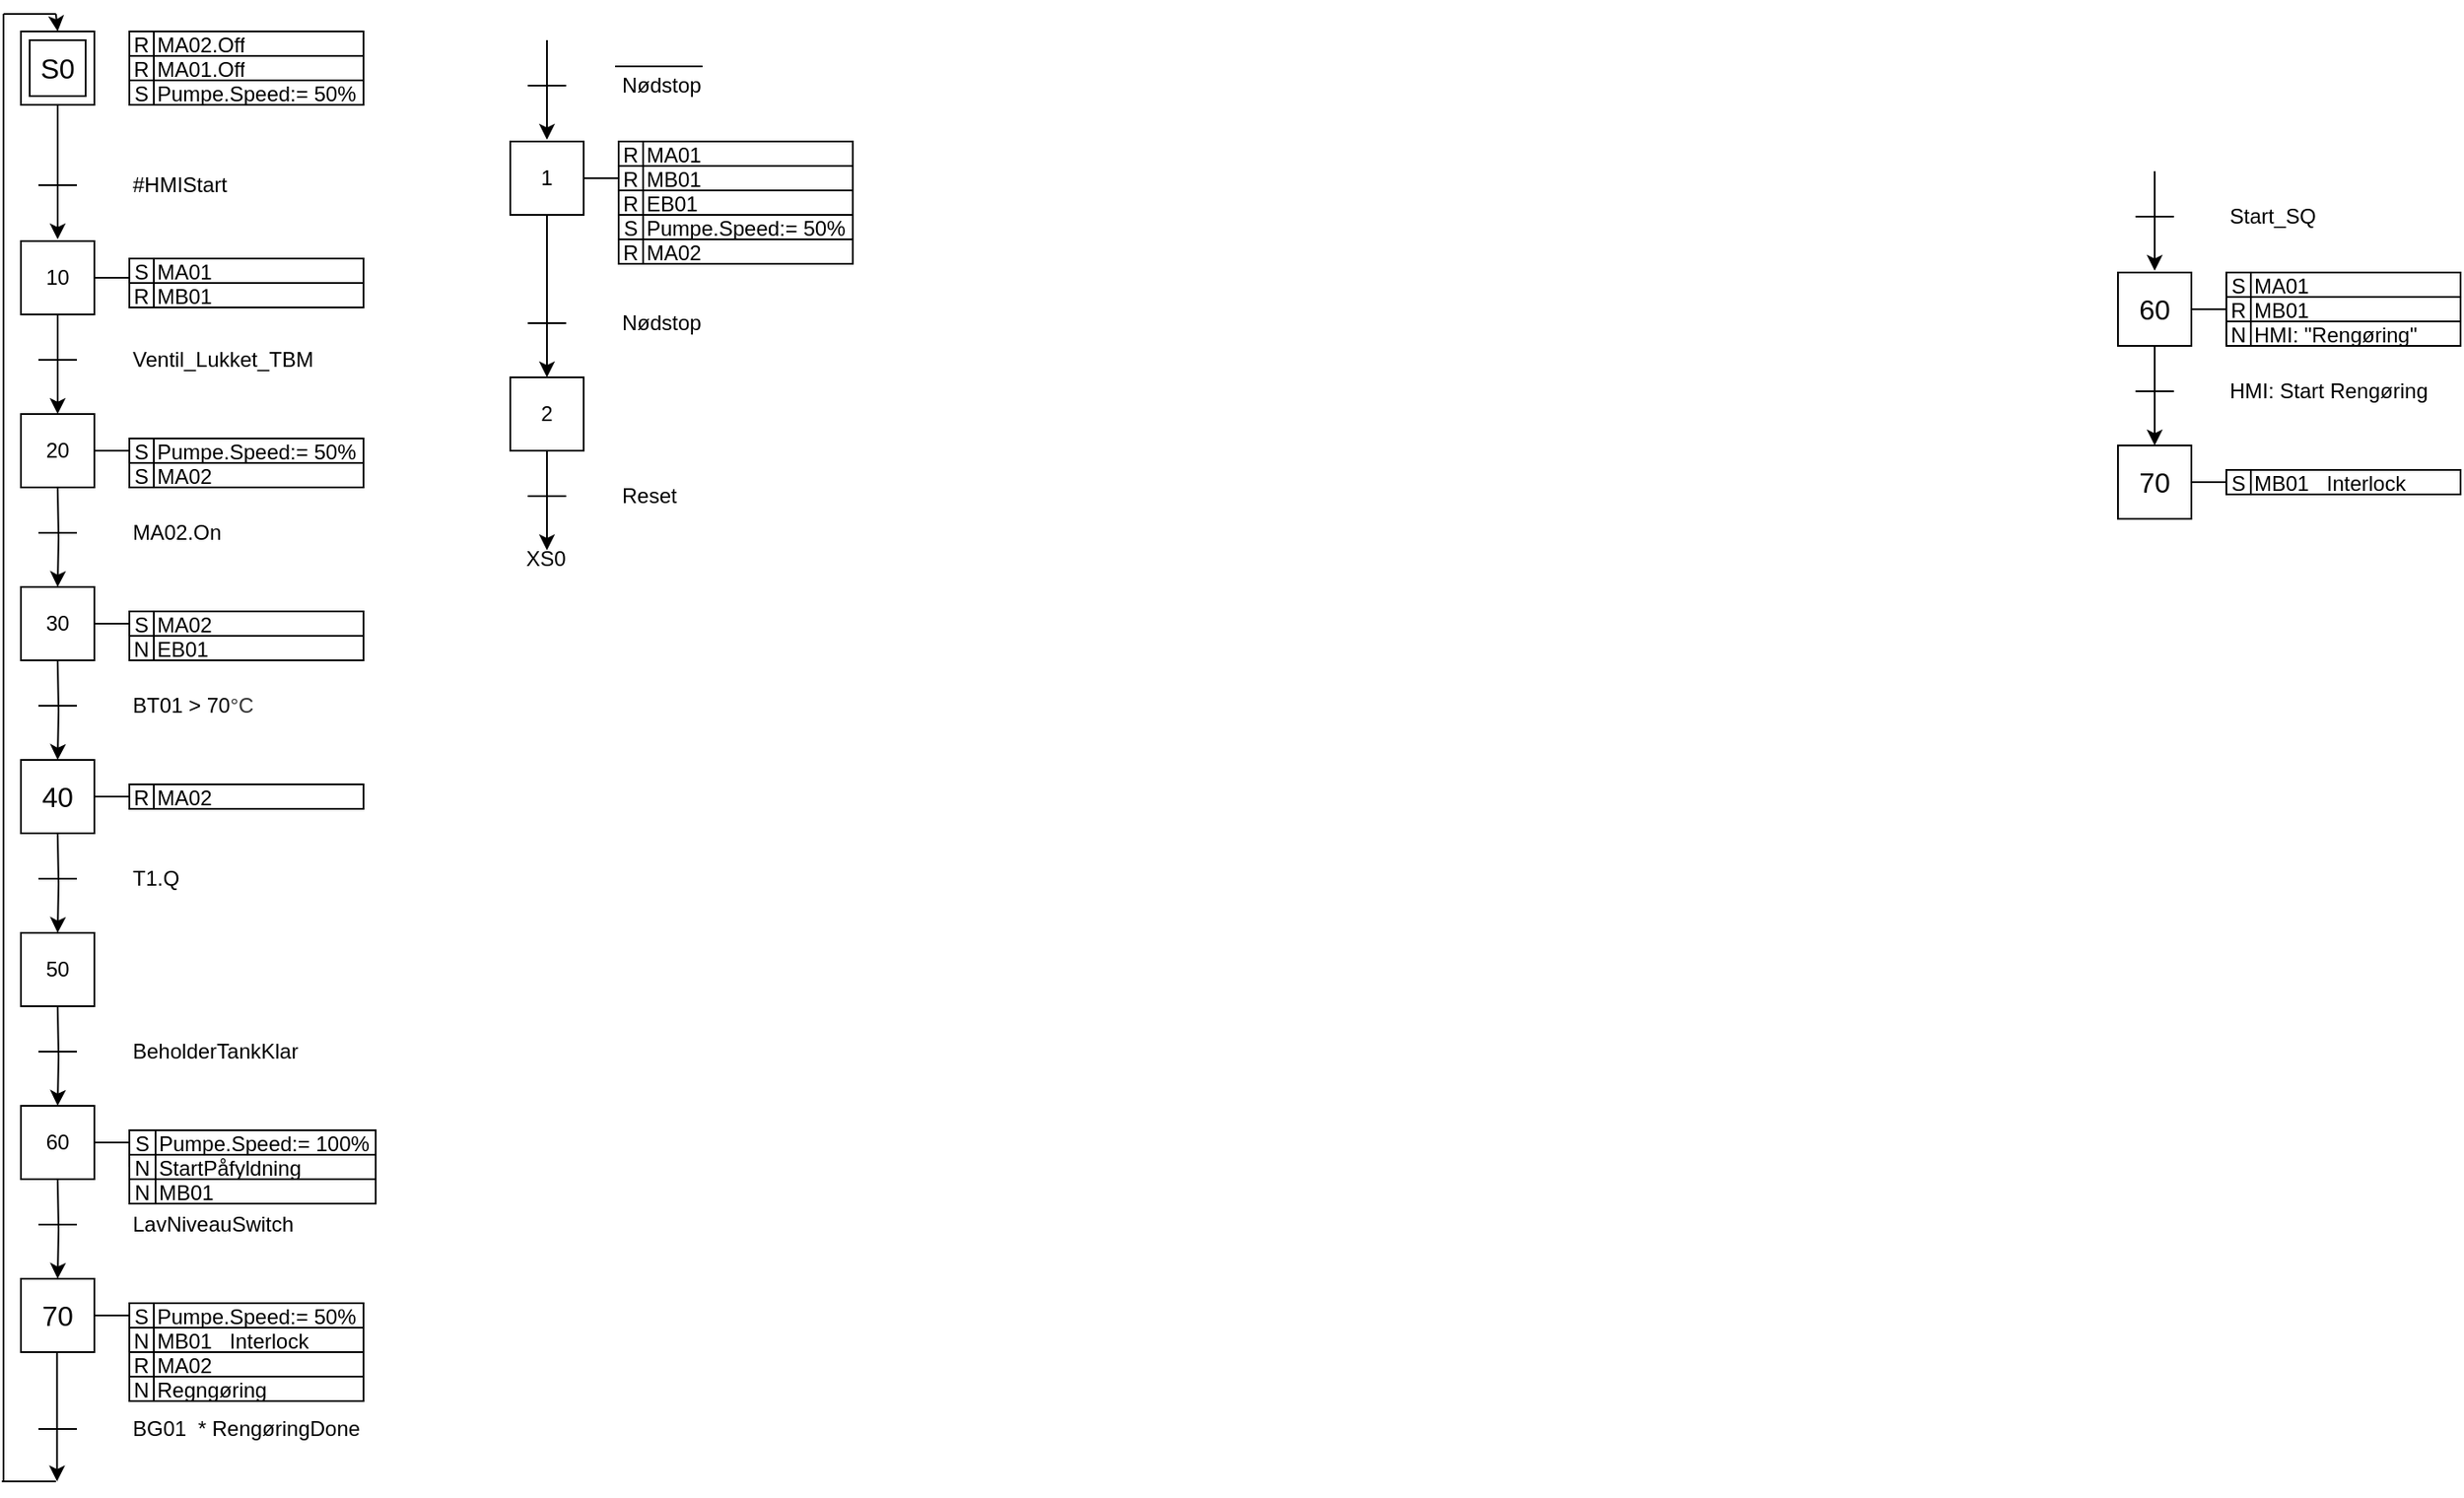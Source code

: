 <mxfile version="24.3.1" type="github">
  <diagram name="Page-1" id="NbfsIK5s4W6ppTxl1Prs">
    <mxGraphModel dx="1818" dy="1620" grid="1" gridSize="10" guides="1" tooltips="1" connect="1" arrows="1" fold="1" page="1" pageScale="1" pageWidth="827" pageHeight="1169" math="0" shadow="0">
      <root>
        <mxCell id="0" />
        <mxCell id="1" parent="0" />
        <mxCell id="Tps_7IvrE-eYc0x_Tanh-2" value="0" style="whiteSpace=wrap;html=1;aspect=fixed;" vertex="1" parent="1">
          <mxGeometry x="-800" y="-1150" width="42" height="42" as="geometry" />
        </mxCell>
        <mxCell id="Tps_7IvrE-eYc0x_Tanh-3" value="&lt;font style=&quot;font-size: 16px;&quot;&gt;S0&lt;/font&gt;" style="whiteSpace=wrap;html=1;aspect=fixed;" vertex="1" parent="1">
          <mxGeometry x="-795" y="-1145" width="32" height="32" as="geometry" />
        </mxCell>
        <mxCell id="Tps_7IvrE-eYc0x_Tanh-4" style="edgeStyle=orthogonalEdgeStyle;rounded=0;orthogonalLoop=1;jettySize=auto;html=1;entryX=0.5;entryY=0;entryDx=0;entryDy=0;exitX=0.5;exitY=1;exitDx=0;exitDy=0;" edge="1" parent="1" source="Tps_7IvrE-eYc0x_Tanh-2">
          <mxGeometry relative="1" as="geometry">
            <mxPoint x="-778" y="-1090" as="sourcePoint" />
            <mxPoint x="-779" y="-1031" as="targetPoint" />
          </mxGeometry>
        </mxCell>
        <mxCell id="Tps_7IvrE-eYc0x_Tanh-5" value="" style="endArrow=none;html=1;" edge="1" parent="1">
          <mxGeometry width="50" height="50" relative="1" as="geometry">
            <mxPoint x="-790" y="-1062" as="sourcePoint" />
            <mxPoint x="-768" y="-1062" as="targetPoint" />
          </mxGeometry>
        </mxCell>
        <mxCell id="Tps_7IvrE-eYc0x_Tanh-6" value="#HMIStart" style="edgeLabel;html=1;align=left;verticalAlign=middle;resizable=0;points=[];labelBackgroundColor=none;fontSize=12;" connectable="0" vertex="1" parent="Tps_7IvrE-eYc0x_Tanh-5">
          <mxGeometry x="-0.871" y="-1" relative="1" as="geometry">
            <mxPoint x="50" y="-1" as="offset" />
          </mxGeometry>
        </mxCell>
        <mxCell id="Tps_7IvrE-eYc0x_Tanh-46" style="edgeStyle=orthogonalEdgeStyle;rounded=0;orthogonalLoop=1;jettySize=auto;html=1;entryX=0;entryY=0.5;entryDx=0;entryDy=0;endArrow=none;endFill=0;exitX=1;exitY=0.5;exitDx=0;exitDy=0;" edge="1" parent="1" source="Tps_7IvrE-eYc0x_Tanh-47" target="Tps_7IvrE-eYc0x_Tanh-48">
          <mxGeometry relative="1" as="geometry">
            <mxPoint x="-748.97" y="-989" as="sourcePoint" />
            <mxPoint x="-738" y="-1009" as="targetPoint" />
          </mxGeometry>
        </mxCell>
        <mxCell id="Tps_7IvrE-eYc0x_Tanh-47" value="10" style="whiteSpace=wrap;html=1;aspect=fixed;" vertex="1" parent="1">
          <mxGeometry x="-800" y="-1030" width="42" height="42" as="geometry" />
        </mxCell>
        <mxCell id="Tps_7IvrE-eYc0x_Tanh-58" style="edgeStyle=orthogonalEdgeStyle;rounded=0;orthogonalLoop=1;jettySize=auto;html=1;entryX=0;entryY=0.5;entryDx=0;entryDy=0;endArrow=none;endFill=0;exitX=1;exitY=0.5;exitDx=0;exitDy=0;" edge="1" parent="1" source="Tps_7IvrE-eYc0x_Tanh-59" target="Tps_7IvrE-eYc0x_Tanh-63">
          <mxGeometry relative="1" as="geometry">
            <mxPoint x="-748.97" y="-890" as="sourcePoint" />
            <mxPoint x="-738" y="-910" as="targetPoint" />
          </mxGeometry>
        </mxCell>
        <mxCell id="Tps_7IvrE-eYc0x_Tanh-59" value="&lt;div&gt;20&lt;/div&gt;" style="whiteSpace=wrap;html=1;aspect=fixed;" vertex="1" parent="1">
          <mxGeometry x="-800" y="-931" width="42" height="42" as="geometry" />
        </mxCell>
        <mxCell id="Tps_7IvrE-eYc0x_Tanh-60" style="edgeStyle=orthogonalEdgeStyle;rounded=0;orthogonalLoop=1;jettySize=auto;html=1;entryX=0.5;entryY=0;entryDx=0;entryDy=0;exitX=0.5;exitY=1;exitDx=0;exitDy=0;" edge="1" parent="1" source="Tps_7IvrE-eYc0x_Tanh-47" target="Tps_7IvrE-eYc0x_Tanh-59">
          <mxGeometry relative="1" as="geometry">
            <mxPoint x="-778" y="-987" as="sourcePoint" />
            <mxPoint x="-779" y="-930" as="targetPoint" />
          </mxGeometry>
        </mxCell>
        <mxCell id="Tps_7IvrE-eYc0x_Tanh-61" value="" style="endArrow=none;html=1;" edge="1" parent="1">
          <mxGeometry width="50" height="50" relative="1" as="geometry">
            <mxPoint x="-790" y="-962" as="sourcePoint" />
            <mxPoint x="-768" y="-962" as="targetPoint" />
          </mxGeometry>
        </mxCell>
        <mxCell id="Tps_7IvrE-eYc0x_Tanh-62" value="Ventil_Lukket_TBM" style="edgeLabel;html=1;align=left;verticalAlign=middle;resizable=0;points=[];labelBackgroundColor=none;fontSize=12;" connectable="0" vertex="1" parent="Tps_7IvrE-eYc0x_Tanh-61">
          <mxGeometry x="-0.871" y="-1" relative="1" as="geometry">
            <mxPoint x="50" y="-1" as="offset" />
          </mxGeometry>
        </mxCell>
        <mxCell id="Tps_7IvrE-eYc0x_Tanh-63" value="" style="shape=table;startSize=0;container=1;collapsible=0;childLayout=tableLayout;fontSize=12;rounded=1;swimlaneLine=1;align=left;spacing=2;" vertex="1" parent="1">
          <mxGeometry x="-737.97" y="-917" width="134" height="28" as="geometry" />
        </mxCell>
        <mxCell id="Tps_7IvrE-eYc0x_Tanh-64" value="" style="shape=tableRow;horizontal=0;startSize=0;swimlaneHead=0;swimlaneBody=0;strokeColor=inherit;top=0;left=0;bottom=0;right=0;collapsible=0;dropTarget=0;fillColor=none;points=[[0,0.5],[1,0.5]];portConstraint=eastwest;fontSize=16;" vertex="1" parent="Tps_7IvrE-eYc0x_Tanh-63">
          <mxGeometry width="134" height="14" as="geometry" />
        </mxCell>
        <mxCell id="Tps_7IvrE-eYc0x_Tanh-65" value="S" style="shape=partialRectangle;html=1;whiteSpace=wrap;connectable=0;strokeColor=inherit;overflow=hidden;fillColor=none;top=0;left=0;bottom=0;right=0;pointerEvents=1;fontSize=12;align=center;verticalAlign=middle;labelPosition=center;verticalLabelPosition=middle;horizontal=1;spacing=0;" vertex="1" parent="Tps_7IvrE-eYc0x_Tanh-64">
          <mxGeometry width="14" height="14" as="geometry">
            <mxRectangle width="14" height="14" as="alternateBounds" />
          </mxGeometry>
        </mxCell>
        <mxCell id="Tps_7IvrE-eYc0x_Tanh-66" value="&lt;div&gt;Pumpe.Speed:= 50%&lt;/div&gt;" style="shape=partialRectangle;whiteSpace=wrap;connectable=0;strokeColor=inherit;overflow=hidden;fillColor=none;top=0;left=0;bottom=0;right=0;pointerEvents=1;fontSize=12;align=left;verticalAlign=middle;html=1;spacing=0;spacingLeft=2;" vertex="1" parent="Tps_7IvrE-eYc0x_Tanh-64">
          <mxGeometry x="14" width="120" height="14" as="geometry">
            <mxRectangle width="120" height="14" as="alternateBounds" />
          </mxGeometry>
        </mxCell>
        <mxCell id="Tps_7IvrE-eYc0x_Tanh-291" style="shape=tableRow;horizontal=0;startSize=0;swimlaneHead=0;swimlaneBody=0;strokeColor=inherit;top=0;left=0;bottom=0;right=0;collapsible=0;dropTarget=0;fillColor=none;points=[[0,0.5],[1,0.5]];portConstraint=eastwest;fontSize=16;" vertex="1" parent="Tps_7IvrE-eYc0x_Tanh-63">
          <mxGeometry y="14" width="134" height="14" as="geometry" />
        </mxCell>
        <mxCell id="Tps_7IvrE-eYc0x_Tanh-292" value="S" style="shape=partialRectangle;html=1;whiteSpace=wrap;connectable=0;strokeColor=inherit;overflow=hidden;fillColor=none;top=0;left=0;bottom=0;right=0;pointerEvents=1;fontSize=12;align=center;verticalAlign=middle;labelPosition=center;verticalLabelPosition=middle;horizontal=1;spacing=0;" vertex="1" parent="Tps_7IvrE-eYc0x_Tanh-291">
          <mxGeometry width="14" height="14" as="geometry">
            <mxRectangle width="14" height="14" as="alternateBounds" />
          </mxGeometry>
        </mxCell>
        <mxCell id="Tps_7IvrE-eYc0x_Tanh-293" value="MA02" style="shape=partialRectangle;whiteSpace=wrap;connectable=0;strokeColor=inherit;overflow=hidden;fillColor=none;top=0;left=0;bottom=0;right=0;pointerEvents=1;fontSize=12;align=left;verticalAlign=middle;html=1;spacing=0;spacingLeft=2;" vertex="1" parent="Tps_7IvrE-eYc0x_Tanh-291">
          <mxGeometry x="14" width="120" height="14" as="geometry">
            <mxRectangle width="120" height="14" as="alternateBounds" />
          </mxGeometry>
        </mxCell>
        <mxCell id="Tps_7IvrE-eYc0x_Tanh-131" style="edgeStyle=orthogonalEdgeStyle;rounded=0;orthogonalLoop=1;jettySize=auto;html=1;entryX=0.5;entryY=0;entryDx=0;entryDy=0;exitX=0.5;exitY=1;exitDx=0;exitDy=0;" edge="1" parent="1">
          <mxGeometry relative="1" as="geometry">
            <mxPoint x="421" y="-1070" as="sourcePoint" />
            <mxPoint x="421" y="-1013" as="targetPoint" />
          </mxGeometry>
        </mxCell>
        <mxCell id="Tps_7IvrE-eYc0x_Tanh-132" value="" style="endArrow=none;html=1;" edge="1" parent="1">
          <mxGeometry width="50" height="50" relative="1" as="geometry">
            <mxPoint x="410" y="-1044" as="sourcePoint" />
            <mxPoint x="432" y="-1044" as="targetPoint" />
          </mxGeometry>
        </mxCell>
        <mxCell id="Tps_7IvrE-eYc0x_Tanh-133" value="Start_SQ" style="edgeLabel;html=1;align=left;verticalAlign=middle;resizable=0;points=[];labelBackgroundColor=none;fontSize=12;" connectable="0" vertex="1" parent="Tps_7IvrE-eYc0x_Tanh-132">
          <mxGeometry x="-0.871" y="-1" relative="1" as="geometry">
            <mxPoint x="50" y="-1" as="offset" />
          </mxGeometry>
        </mxCell>
        <mxCell id="Tps_7IvrE-eYc0x_Tanh-134" style="edgeStyle=orthogonalEdgeStyle;rounded=0;orthogonalLoop=1;jettySize=auto;html=1;entryX=0;entryY=0.5;entryDx=0;entryDy=0;endArrow=none;endFill=0;exitX=1;exitY=0.5;exitDx=0;exitDy=0;" edge="1" parent="1" source="Tps_7IvrE-eYc0x_Tanh-135" target="Tps_7IvrE-eYc0x_Tanh-136">
          <mxGeometry relative="1" as="geometry">
            <mxPoint x="451.03" y="-971" as="sourcePoint" />
            <mxPoint x="462" y="-991" as="targetPoint" />
          </mxGeometry>
        </mxCell>
        <mxCell id="Tps_7IvrE-eYc0x_Tanh-135" value="&lt;span style=&quot;font-size: 16px;&quot;&gt;60&lt;/span&gt;" style="whiteSpace=wrap;html=1;aspect=fixed;" vertex="1" parent="1">
          <mxGeometry x="400" y="-1012" width="42" height="42" as="geometry" />
        </mxCell>
        <mxCell id="Tps_7IvrE-eYc0x_Tanh-136" value="" style="shape=table;startSize=0;container=1;collapsible=0;childLayout=tableLayout;fontSize=12;rounded=1;swimlaneLine=1;align=left;spacing=2;" vertex="1" parent="1">
          <mxGeometry x="462.03" y="-1012" width="134" height="42" as="geometry" />
        </mxCell>
        <mxCell id="Tps_7IvrE-eYc0x_Tanh-137" value="" style="shape=tableRow;horizontal=0;startSize=0;swimlaneHead=0;swimlaneBody=0;strokeColor=inherit;top=0;left=0;bottom=0;right=0;collapsible=0;dropTarget=0;fillColor=none;points=[[0,0.5],[1,0.5]];portConstraint=eastwest;fontSize=16;" vertex="1" parent="Tps_7IvrE-eYc0x_Tanh-136">
          <mxGeometry width="134" height="14" as="geometry" />
        </mxCell>
        <mxCell id="Tps_7IvrE-eYc0x_Tanh-138" value="S" style="shape=partialRectangle;html=1;whiteSpace=wrap;connectable=0;strokeColor=inherit;overflow=hidden;fillColor=none;top=0;left=0;bottom=0;right=0;pointerEvents=1;fontSize=12;align=center;verticalAlign=middle;labelPosition=center;verticalLabelPosition=middle;horizontal=1;spacing=0;" vertex="1" parent="Tps_7IvrE-eYc0x_Tanh-137">
          <mxGeometry width="14" height="14" as="geometry">
            <mxRectangle width="14" height="14" as="alternateBounds" />
          </mxGeometry>
        </mxCell>
        <mxCell id="Tps_7IvrE-eYc0x_Tanh-139" value="MA01" style="shape=partialRectangle;whiteSpace=wrap;connectable=0;strokeColor=inherit;overflow=hidden;fillColor=none;top=0;left=0;bottom=0;right=0;pointerEvents=1;fontSize=12;align=left;verticalAlign=middle;html=1;spacing=0;spacingLeft=2;" vertex="1" parent="Tps_7IvrE-eYc0x_Tanh-137">
          <mxGeometry x="14" width="120" height="14" as="geometry">
            <mxRectangle width="120" height="14" as="alternateBounds" />
          </mxGeometry>
        </mxCell>
        <mxCell id="Tps_7IvrE-eYc0x_Tanh-140" style="shape=tableRow;horizontal=0;startSize=0;swimlaneHead=0;swimlaneBody=0;strokeColor=inherit;top=0;left=0;bottom=0;right=0;collapsible=0;dropTarget=0;fillColor=none;points=[[0,0.5],[1,0.5]];portConstraint=eastwest;fontSize=16;" vertex="1" parent="Tps_7IvrE-eYc0x_Tanh-136">
          <mxGeometry y="14" width="134" height="14" as="geometry" />
        </mxCell>
        <mxCell id="Tps_7IvrE-eYc0x_Tanh-141" value="R" style="shape=partialRectangle;html=1;whiteSpace=wrap;connectable=0;strokeColor=inherit;overflow=hidden;fillColor=none;top=0;left=0;bottom=0;right=0;pointerEvents=1;fontSize=12;align=center;verticalAlign=middle;labelPosition=center;verticalLabelPosition=middle;horizontal=1;spacing=0;" vertex="1" parent="Tps_7IvrE-eYc0x_Tanh-140">
          <mxGeometry width="14" height="14" as="geometry">
            <mxRectangle width="14" height="14" as="alternateBounds" />
          </mxGeometry>
        </mxCell>
        <mxCell id="Tps_7IvrE-eYc0x_Tanh-142" value="MB01" style="shape=partialRectangle;whiteSpace=wrap;connectable=0;strokeColor=inherit;overflow=hidden;fillColor=none;top=0;left=0;bottom=0;right=0;pointerEvents=1;fontSize=12;align=left;verticalAlign=middle;html=1;spacing=0;spacingLeft=2;" vertex="1" parent="Tps_7IvrE-eYc0x_Tanh-140">
          <mxGeometry x="14" width="120" height="14" as="geometry">
            <mxRectangle width="120" height="14" as="alternateBounds" />
          </mxGeometry>
        </mxCell>
        <mxCell id="Tps_7IvrE-eYc0x_Tanh-143" style="shape=tableRow;horizontal=0;startSize=0;swimlaneHead=0;swimlaneBody=0;strokeColor=inherit;top=0;left=0;bottom=0;right=0;collapsible=0;dropTarget=0;fillColor=none;points=[[0,0.5],[1,0.5]];portConstraint=eastwest;fontSize=16;" vertex="1" parent="Tps_7IvrE-eYc0x_Tanh-136">
          <mxGeometry y="28" width="134" height="14" as="geometry" />
        </mxCell>
        <mxCell id="Tps_7IvrE-eYc0x_Tanh-144" value="N" style="shape=partialRectangle;html=1;whiteSpace=wrap;connectable=0;strokeColor=inherit;overflow=hidden;fillColor=none;top=0;left=0;bottom=0;right=0;pointerEvents=1;fontSize=12;align=center;verticalAlign=middle;labelPosition=center;verticalLabelPosition=middle;horizontal=1;spacing=0;" vertex="1" parent="Tps_7IvrE-eYc0x_Tanh-143">
          <mxGeometry width="14" height="14" as="geometry">
            <mxRectangle width="14" height="14" as="alternateBounds" />
          </mxGeometry>
        </mxCell>
        <mxCell id="Tps_7IvrE-eYc0x_Tanh-145" value="HMI: &quot;Rengøring&quot;" style="shape=partialRectangle;whiteSpace=wrap;connectable=0;strokeColor=inherit;overflow=hidden;fillColor=none;top=0;left=0;bottom=0;right=0;pointerEvents=1;fontSize=12;align=left;verticalAlign=middle;html=1;spacing=0;spacingLeft=2;" vertex="1" parent="Tps_7IvrE-eYc0x_Tanh-143">
          <mxGeometry x="14" width="120" height="14" as="geometry">
            <mxRectangle width="120" height="14" as="alternateBounds" />
          </mxGeometry>
        </mxCell>
        <mxCell id="Tps_7IvrE-eYc0x_Tanh-146" style="edgeStyle=orthogonalEdgeStyle;rounded=0;orthogonalLoop=1;jettySize=auto;html=1;entryX=0;entryY=0.5;entryDx=0;entryDy=0;endArrow=none;endFill=0;exitX=1;exitY=0.5;exitDx=0;exitDy=0;" edge="1" parent="1" source="Tps_7IvrE-eYc0x_Tanh-147" target="Tps_7IvrE-eYc0x_Tanh-151">
          <mxGeometry relative="1" as="geometry">
            <mxPoint x="451.03" y="-872" as="sourcePoint" />
            <mxPoint x="462" y="-892" as="targetPoint" />
          </mxGeometry>
        </mxCell>
        <mxCell id="Tps_7IvrE-eYc0x_Tanh-147" value="&lt;span style=&quot;font-size: 16px;&quot;&gt;70&lt;/span&gt;" style="whiteSpace=wrap;html=1;aspect=fixed;" vertex="1" parent="1">
          <mxGeometry x="400" y="-913" width="42" height="42" as="geometry" />
        </mxCell>
        <mxCell id="Tps_7IvrE-eYc0x_Tanh-148" style="edgeStyle=orthogonalEdgeStyle;rounded=0;orthogonalLoop=1;jettySize=auto;html=1;entryX=0.5;entryY=0;entryDx=0;entryDy=0;exitX=0.5;exitY=1;exitDx=0;exitDy=0;" edge="1" parent="1" source="Tps_7IvrE-eYc0x_Tanh-135" target="Tps_7IvrE-eYc0x_Tanh-147">
          <mxGeometry relative="1" as="geometry">
            <mxPoint x="422" y="-969" as="sourcePoint" />
            <mxPoint x="421" y="-912" as="targetPoint" />
          </mxGeometry>
        </mxCell>
        <mxCell id="Tps_7IvrE-eYc0x_Tanh-149" value="" style="endArrow=none;html=1;" edge="1" parent="1">
          <mxGeometry width="50" height="50" relative="1" as="geometry">
            <mxPoint x="410" y="-944" as="sourcePoint" />
            <mxPoint x="432" y="-944" as="targetPoint" />
          </mxGeometry>
        </mxCell>
        <mxCell id="Tps_7IvrE-eYc0x_Tanh-150" value="HMI: Start Rengøring" style="edgeLabel;html=1;align=left;verticalAlign=middle;resizable=0;points=[];labelBackgroundColor=none;fontSize=12;" connectable="0" vertex="1" parent="Tps_7IvrE-eYc0x_Tanh-149">
          <mxGeometry x="-0.871" y="-1" relative="1" as="geometry">
            <mxPoint x="50" y="-1" as="offset" />
          </mxGeometry>
        </mxCell>
        <mxCell id="Tps_7IvrE-eYc0x_Tanh-151" value="" style="shape=table;startSize=0;container=1;collapsible=0;childLayout=tableLayout;fontSize=12;rounded=1;swimlaneLine=1;align=left;spacing=2;" vertex="1" parent="1">
          <mxGeometry x="462.03" y="-899" width="134" height="14" as="geometry" />
        </mxCell>
        <mxCell id="Tps_7IvrE-eYc0x_Tanh-152" value="" style="shape=tableRow;horizontal=0;startSize=0;swimlaneHead=0;swimlaneBody=0;strokeColor=inherit;top=0;left=0;bottom=0;right=0;collapsible=0;dropTarget=0;fillColor=none;points=[[0,0.5],[1,0.5]];portConstraint=eastwest;fontSize=16;" vertex="1" parent="Tps_7IvrE-eYc0x_Tanh-151">
          <mxGeometry width="134" height="14" as="geometry" />
        </mxCell>
        <mxCell id="Tps_7IvrE-eYc0x_Tanh-153" value="S" style="shape=partialRectangle;html=1;whiteSpace=wrap;connectable=0;strokeColor=inherit;overflow=hidden;fillColor=none;top=0;left=0;bottom=0;right=0;pointerEvents=1;fontSize=12;align=center;verticalAlign=middle;labelPosition=center;verticalLabelPosition=middle;horizontal=1;spacing=0;" vertex="1" parent="Tps_7IvrE-eYc0x_Tanh-152">
          <mxGeometry width="14" height="14" as="geometry">
            <mxRectangle width="14" height="14" as="alternateBounds" />
          </mxGeometry>
        </mxCell>
        <mxCell id="Tps_7IvrE-eYc0x_Tanh-154" value="MB01_ Interlock" style="shape=partialRectangle;whiteSpace=wrap;connectable=0;strokeColor=inherit;overflow=hidden;fillColor=none;top=0;left=0;bottom=0;right=0;pointerEvents=1;fontSize=12;align=left;verticalAlign=middle;html=1;spacing=0;spacingLeft=2;" vertex="1" parent="Tps_7IvrE-eYc0x_Tanh-152">
          <mxGeometry x="14" width="120" height="14" as="geometry">
            <mxRectangle width="120" height="14" as="alternateBounds" />
          </mxGeometry>
        </mxCell>
        <mxCell id="Tps_7IvrE-eYc0x_Tanh-155" style="edgeStyle=orthogonalEdgeStyle;rounded=0;orthogonalLoop=1;jettySize=auto;html=1;entryX=0;entryY=0.5;entryDx=0;entryDy=0;endArrow=none;endFill=0;exitX=1;exitY=0.5;exitDx=0;exitDy=0;" edge="1" parent="1" source="Tps_7IvrE-eYc0x_Tanh-156" target="Tps_7IvrE-eYc0x_Tanh-160">
          <mxGeometry relative="1" as="geometry">
            <mxPoint x="-748.97" y="-791" as="sourcePoint" />
            <mxPoint x="-738" y="-811" as="targetPoint" />
          </mxGeometry>
        </mxCell>
        <mxCell id="Tps_7IvrE-eYc0x_Tanh-156" value="30" style="whiteSpace=wrap;html=1;aspect=fixed;" vertex="1" parent="1">
          <mxGeometry x="-800" y="-832" width="42" height="42" as="geometry" />
        </mxCell>
        <mxCell id="Tps_7IvrE-eYc0x_Tanh-157" style="edgeStyle=orthogonalEdgeStyle;rounded=0;orthogonalLoop=1;jettySize=auto;html=1;entryX=0.5;entryY=0;entryDx=0;entryDy=0;exitX=0.5;exitY=1;exitDx=0;exitDy=0;" edge="1" parent="1" target="Tps_7IvrE-eYc0x_Tanh-156">
          <mxGeometry relative="1" as="geometry">
            <mxPoint x="-779" y="-889" as="sourcePoint" />
            <mxPoint x="-779" y="-831" as="targetPoint" />
          </mxGeometry>
        </mxCell>
        <mxCell id="Tps_7IvrE-eYc0x_Tanh-158" value="" style="endArrow=none;html=1;" edge="1" parent="1">
          <mxGeometry width="50" height="50" relative="1" as="geometry">
            <mxPoint x="-790" y="-863" as="sourcePoint" />
            <mxPoint x="-768" y="-863" as="targetPoint" />
          </mxGeometry>
        </mxCell>
        <mxCell id="Tps_7IvrE-eYc0x_Tanh-159" value="MA02.On" style="edgeLabel;html=1;align=left;verticalAlign=middle;resizable=0;points=[];labelBackgroundColor=none;fontSize=12;" connectable="0" vertex="1" parent="Tps_7IvrE-eYc0x_Tanh-158">
          <mxGeometry x="-0.871" y="-1" relative="1" as="geometry">
            <mxPoint x="50" y="-1" as="offset" />
          </mxGeometry>
        </mxCell>
        <mxCell id="Tps_7IvrE-eYc0x_Tanh-160" value="" style="shape=table;startSize=0;container=1;collapsible=0;childLayout=tableLayout;fontSize=12;rounded=1;swimlaneLine=1;align=left;spacing=2;" vertex="1" parent="1">
          <mxGeometry x="-737.97" y="-818" width="134" height="28" as="geometry" />
        </mxCell>
        <mxCell id="Tps_7IvrE-eYc0x_Tanh-161" value="" style="shape=tableRow;horizontal=0;startSize=0;swimlaneHead=0;swimlaneBody=0;strokeColor=inherit;top=0;left=0;bottom=0;right=0;collapsible=0;dropTarget=0;fillColor=none;points=[[0,0.5],[1,0.5]];portConstraint=eastwest;fontSize=16;" vertex="1" parent="Tps_7IvrE-eYc0x_Tanh-160">
          <mxGeometry width="134" height="14" as="geometry" />
        </mxCell>
        <mxCell id="Tps_7IvrE-eYc0x_Tanh-162" value="S" style="shape=partialRectangle;html=1;whiteSpace=wrap;connectable=0;strokeColor=inherit;overflow=hidden;fillColor=none;top=0;left=0;bottom=0;right=0;pointerEvents=1;fontSize=12;align=center;verticalAlign=middle;labelPosition=center;verticalLabelPosition=middle;horizontal=1;spacing=0;" vertex="1" parent="Tps_7IvrE-eYc0x_Tanh-161">
          <mxGeometry width="14" height="14" as="geometry">
            <mxRectangle width="14" height="14" as="alternateBounds" />
          </mxGeometry>
        </mxCell>
        <mxCell id="Tps_7IvrE-eYc0x_Tanh-163" value="MA02" style="shape=partialRectangle;whiteSpace=wrap;connectable=0;strokeColor=inherit;overflow=hidden;fillColor=none;top=0;left=0;bottom=0;right=0;pointerEvents=1;fontSize=12;align=left;verticalAlign=middle;html=1;spacing=0;spacingLeft=2;" vertex="1" parent="Tps_7IvrE-eYc0x_Tanh-161">
          <mxGeometry x="14" width="120" height="14" as="geometry">
            <mxRectangle width="120" height="14" as="alternateBounds" />
          </mxGeometry>
        </mxCell>
        <mxCell id="Tps_7IvrE-eYc0x_Tanh-308" style="shape=tableRow;horizontal=0;startSize=0;swimlaneHead=0;swimlaneBody=0;strokeColor=inherit;top=0;left=0;bottom=0;right=0;collapsible=0;dropTarget=0;fillColor=none;points=[[0,0.5],[1,0.5]];portConstraint=eastwest;fontSize=16;" vertex="1" parent="Tps_7IvrE-eYc0x_Tanh-160">
          <mxGeometry y="14" width="134" height="14" as="geometry" />
        </mxCell>
        <mxCell id="Tps_7IvrE-eYc0x_Tanh-309" value="N" style="shape=partialRectangle;html=1;whiteSpace=wrap;connectable=0;strokeColor=inherit;overflow=hidden;fillColor=none;top=0;left=0;bottom=0;right=0;pointerEvents=1;fontSize=12;align=center;verticalAlign=middle;labelPosition=center;verticalLabelPosition=middle;horizontal=1;spacing=0;" vertex="1" parent="Tps_7IvrE-eYc0x_Tanh-308">
          <mxGeometry width="14" height="14" as="geometry">
            <mxRectangle width="14" height="14" as="alternateBounds" />
          </mxGeometry>
        </mxCell>
        <mxCell id="Tps_7IvrE-eYc0x_Tanh-310" value="EB01" style="shape=partialRectangle;whiteSpace=wrap;connectable=0;strokeColor=inherit;overflow=hidden;fillColor=none;top=0;left=0;bottom=0;right=0;pointerEvents=1;fontSize=12;align=left;verticalAlign=middle;html=1;spacing=0;spacingLeft=2;" vertex="1" parent="Tps_7IvrE-eYc0x_Tanh-308">
          <mxGeometry x="14" width="120" height="14" as="geometry">
            <mxRectangle width="120" height="14" as="alternateBounds" />
          </mxGeometry>
        </mxCell>
        <mxCell id="Tps_7IvrE-eYc0x_Tanh-164" style="edgeStyle=orthogonalEdgeStyle;rounded=0;orthogonalLoop=1;jettySize=auto;html=1;entryX=0;entryY=0.5;entryDx=0;entryDy=0;endArrow=none;endFill=0;exitX=1;exitY=0.5;exitDx=0;exitDy=0;" edge="1" parent="1" source="Tps_7IvrE-eYc0x_Tanh-165" target="Tps_7IvrE-eYc0x_Tanh-169">
          <mxGeometry relative="1" as="geometry">
            <mxPoint x="-748.97" y="-692" as="sourcePoint" />
            <mxPoint x="-738" y="-712" as="targetPoint" />
          </mxGeometry>
        </mxCell>
        <mxCell id="Tps_7IvrE-eYc0x_Tanh-165" value="&lt;span style=&quot;font-size: 16px;&quot;&gt;40&lt;br&gt;&lt;/span&gt;" style="whiteSpace=wrap;html=1;aspect=fixed;" vertex="1" parent="1">
          <mxGeometry x="-800" y="-733" width="42" height="42" as="geometry" />
        </mxCell>
        <mxCell id="Tps_7IvrE-eYc0x_Tanh-166" style="edgeStyle=orthogonalEdgeStyle;rounded=0;orthogonalLoop=1;jettySize=auto;html=1;entryX=0.5;entryY=0;entryDx=0;entryDy=0;exitX=0.5;exitY=1;exitDx=0;exitDy=0;" edge="1" parent="1" target="Tps_7IvrE-eYc0x_Tanh-165">
          <mxGeometry relative="1" as="geometry">
            <mxPoint x="-779" y="-790" as="sourcePoint" />
            <mxPoint x="-779" y="-732" as="targetPoint" />
          </mxGeometry>
        </mxCell>
        <mxCell id="Tps_7IvrE-eYc0x_Tanh-167" value="" style="endArrow=none;html=1;" edge="1" parent="1">
          <mxGeometry width="50" height="50" relative="1" as="geometry">
            <mxPoint x="-790" y="-764" as="sourcePoint" />
            <mxPoint x="-768" y="-764" as="targetPoint" />
          </mxGeometry>
        </mxCell>
        <mxCell id="Tps_7IvrE-eYc0x_Tanh-168" value="BT01 &amp;gt;&lt;font face=&quot;Helvetica&quot;&gt; 70&lt;span style=&quot;color: rgb(51, 51, 51); text-wrap: wrap;&quot;&gt;&lt;font style=&quot;font-size: 12px;&quot;&gt;°C&lt;/font&gt;&lt;/span&gt;&lt;/font&gt;" style="edgeLabel;html=1;align=left;verticalAlign=middle;resizable=0;points=[];labelBackgroundColor=none;fontSize=12;" connectable="0" vertex="1" parent="Tps_7IvrE-eYc0x_Tanh-167">
          <mxGeometry x="-0.871" y="-1" relative="1" as="geometry">
            <mxPoint x="50" y="-1" as="offset" />
          </mxGeometry>
        </mxCell>
        <mxCell id="Tps_7IvrE-eYc0x_Tanh-169" value="" style="shape=table;startSize=0;container=1;collapsible=0;childLayout=tableLayout;fontSize=12;rounded=1;swimlaneLine=1;align=left;spacing=2;" vertex="1" parent="1">
          <mxGeometry x="-737.97" y="-719" width="134" height="14" as="geometry" />
        </mxCell>
        <mxCell id="Tps_7IvrE-eYc0x_Tanh-170" value="" style="shape=tableRow;horizontal=0;startSize=0;swimlaneHead=0;swimlaneBody=0;strokeColor=inherit;top=0;left=0;bottom=0;right=0;collapsible=0;dropTarget=0;fillColor=none;points=[[0,0.5],[1,0.5]];portConstraint=eastwest;fontSize=16;" vertex="1" parent="Tps_7IvrE-eYc0x_Tanh-169">
          <mxGeometry width="134" height="14" as="geometry" />
        </mxCell>
        <mxCell id="Tps_7IvrE-eYc0x_Tanh-171" value="R" style="shape=partialRectangle;html=1;whiteSpace=wrap;connectable=0;strokeColor=inherit;overflow=hidden;fillColor=none;top=0;left=0;bottom=0;right=0;pointerEvents=1;fontSize=12;align=center;verticalAlign=middle;labelPosition=center;verticalLabelPosition=middle;horizontal=1;spacing=0;" vertex="1" parent="Tps_7IvrE-eYc0x_Tanh-170">
          <mxGeometry width="14" height="14" as="geometry">
            <mxRectangle width="14" height="14" as="alternateBounds" />
          </mxGeometry>
        </mxCell>
        <mxCell id="Tps_7IvrE-eYc0x_Tanh-172" value="MA02" style="shape=partialRectangle;whiteSpace=wrap;connectable=0;strokeColor=inherit;overflow=hidden;fillColor=none;top=0;left=0;bottom=0;right=0;pointerEvents=1;fontSize=12;align=left;verticalAlign=middle;html=1;spacing=0;spacingLeft=2;" vertex="1" parent="Tps_7IvrE-eYc0x_Tanh-170">
          <mxGeometry x="14" width="120" height="14" as="geometry">
            <mxRectangle width="120" height="14" as="alternateBounds" />
          </mxGeometry>
        </mxCell>
        <mxCell id="Tps_7IvrE-eYc0x_Tanh-174" value="50" style="whiteSpace=wrap;html=1;aspect=fixed;" vertex="1" parent="1">
          <mxGeometry x="-800" y="-634" width="42" height="42" as="geometry" />
        </mxCell>
        <mxCell id="Tps_7IvrE-eYc0x_Tanh-175" style="edgeStyle=orthogonalEdgeStyle;rounded=0;orthogonalLoop=1;jettySize=auto;html=1;entryX=0.5;entryY=0;entryDx=0;entryDy=0;exitX=0.5;exitY=1;exitDx=0;exitDy=0;" edge="1" parent="1" target="Tps_7IvrE-eYc0x_Tanh-174">
          <mxGeometry relative="1" as="geometry">
            <mxPoint x="-779" y="-691" as="sourcePoint" />
            <mxPoint x="-779" y="-633" as="targetPoint" />
          </mxGeometry>
        </mxCell>
        <mxCell id="Tps_7IvrE-eYc0x_Tanh-176" value="" style="endArrow=none;html=1;" edge="1" parent="1">
          <mxGeometry width="50" height="50" relative="1" as="geometry">
            <mxPoint x="-790" y="-665" as="sourcePoint" />
            <mxPoint x="-768" y="-665" as="targetPoint" />
          </mxGeometry>
        </mxCell>
        <mxCell id="Tps_7IvrE-eYc0x_Tanh-177" value="T1.Q" style="edgeLabel;html=1;align=left;verticalAlign=middle;resizable=0;points=[];labelBackgroundColor=none;fontSize=12;" connectable="0" vertex="1" parent="Tps_7IvrE-eYc0x_Tanh-176">
          <mxGeometry x="-0.871" y="-1" relative="1" as="geometry">
            <mxPoint x="50" y="-1" as="offset" />
          </mxGeometry>
        </mxCell>
        <mxCell id="Tps_7IvrE-eYc0x_Tanh-182" style="edgeStyle=orthogonalEdgeStyle;rounded=0;orthogonalLoop=1;jettySize=auto;html=1;entryX=0;entryY=0.5;entryDx=0;entryDy=0;endArrow=none;endFill=0;exitX=1;exitY=0.5;exitDx=0;exitDy=0;" edge="1" parent="1" source="Tps_7IvrE-eYc0x_Tanh-183" target="Tps_7IvrE-eYc0x_Tanh-187">
          <mxGeometry relative="1" as="geometry">
            <mxPoint x="-748.97" y="-494" as="sourcePoint" />
            <mxPoint x="-738" y="-514" as="targetPoint" />
          </mxGeometry>
        </mxCell>
        <mxCell id="Tps_7IvrE-eYc0x_Tanh-183" value="60" style="whiteSpace=wrap;html=1;aspect=fixed;" vertex="1" parent="1">
          <mxGeometry x="-800" y="-535" width="42" height="42" as="geometry" />
        </mxCell>
        <mxCell id="Tps_7IvrE-eYc0x_Tanh-184" style="edgeStyle=orthogonalEdgeStyle;rounded=0;orthogonalLoop=1;jettySize=auto;html=1;entryX=0.5;entryY=0;entryDx=0;entryDy=0;exitX=0.5;exitY=1;exitDx=0;exitDy=0;" edge="1" parent="1" target="Tps_7IvrE-eYc0x_Tanh-183">
          <mxGeometry relative="1" as="geometry">
            <mxPoint x="-779" y="-592" as="sourcePoint" />
            <mxPoint x="-779" y="-534" as="targetPoint" />
          </mxGeometry>
        </mxCell>
        <mxCell id="Tps_7IvrE-eYc0x_Tanh-185" value="" style="endArrow=none;html=1;" edge="1" parent="1">
          <mxGeometry width="50" height="50" relative="1" as="geometry">
            <mxPoint x="-790" y="-566" as="sourcePoint" />
            <mxPoint x="-768" y="-566" as="targetPoint" />
          </mxGeometry>
        </mxCell>
        <mxCell id="Tps_7IvrE-eYc0x_Tanh-186" value="BeholderTankKlar" style="edgeLabel;html=1;align=left;verticalAlign=middle;resizable=0;points=[];labelBackgroundColor=none;fontSize=12;" connectable="0" vertex="1" parent="Tps_7IvrE-eYc0x_Tanh-185">
          <mxGeometry x="-0.871" y="-1" relative="1" as="geometry">
            <mxPoint x="50" y="-1" as="offset" />
          </mxGeometry>
        </mxCell>
        <mxCell id="Tps_7IvrE-eYc0x_Tanh-187" value="" style="shape=table;startSize=0;container=1;collapsible=0;childLayout=tableLayout;fontSize=12;rounded=1;swimlaneLine=1;align=left;spacing=2;" vertex="1" parent="1">
          <mxGeometry x="-737.97" y="-521" width="140.97" height="42" as="geometry" />
        </mxCell>
        <mxCell id="Tps_7IvrE-eYc0x_Tanh-188" value="" style="shape=tableRow;horizontal=0;startSize=0;swimlaneHead=0;swimlaneBody=0;strokeColor=inherit;top=0;left=0;bottom=0;right=0;collapsible=0;dropTarget=0;fillColor=none;points=[[0,0.5],[1,0.5]];portConstraint=eastwest;fontSize=16;" vertex="1" parent="Tps_7IvrE-eYc0x_Tanh-187">
          <mxGeometry width="140.97" height="14" as="geometry" />
        </mxCell>
        <mxCell id="Tps_7IvrE-eYc0x_Tanh-189" value="S" style="shape=partialRectangle;html=1;whiteSpace=wrap;connectable=0;strokeColor=inherit;overflow=hidden;fillColor=none;top=0;left=0;bottom=0;right=0;pointerEvents=1;fontSize=12;align=center;verticalAlign=middle;labelPosition=center;verticalLabelPosition=middle;horizontal=1;spacing=0;" vertex="1" parent="Tps_7IvrE-eYc0x_Tanh-188">
          <mxGeometry width="15" height="14" as="geometry">
            <mxRectangle width="15" height="14" as="alternateBounds" />
          </mxGeometry>
        </mxCell>
        <mxCell id="Tps_7IvrE-eYc0x_Tanh-190" value="&lt;div&gt;Pumpe.Speed:= 100%&lt;/div&gt;" style="shape=partialRectangle;whiteSpace=wrap;connectable=0;strokeColor=inherit;overflow=hidden;fillColor=none;top=0;left=0;bottom=0;right=0;pointerEvents=1;fontSize=12;align=left;verticalAlign=middle;html=1;spacing=0;spacingLeft=2;" vertex="1" parent="Tps_7IvrE-eYc0x_Tanh-188">
          <mxGeometry x="15" width="126" height="14" as="geometry">
            <mxRectangle width="126" height="14" as="alternateBounds" />
          </mxGeometry>
        </mxCell>
        <mxCell id="Tps_7IvrE-eYc0x_Tanh-272" style="shape=tableRow;horizontal=0;startSize=0;swimlaneHead=0;swimlaneBody=0;strokeColor=inherit;top=0;left=0;bottom=0;right=0;collapsible=0;dropTarget=0;fillColor=none;points=[[0,0.5],[1,0.5]];portConstraint=eastwest;fontSize=16;" vertex="1" parent="Tps_7IvrE-eYc0x_Tanh-187">
          <mxGeometry y="14" width="140.97" height="14" as="geometry" />
        </mxCell>
        <mxCell id="Tps_7IvrE-eYc0x_Tanh-273" value="N" style="shape=partialRectangle;html=1;whiteSpace=wrap;connectable=0;strokeColor=inherit;overflow=hidden;fillColor=none;top=0;left=0;bottom=0;right=0;pointerEvents=1;fontSize=12;align=center;verticalAlign=middle;labelPosition=center;verticalLabelPosition=middle;horizontal=1;spacing=0;" vertex="1" parent="Tps_7IvrE-eYc0x_Tanh-272">
          <mxGeometry width="15" height="14" as="geometry">
            <mxRectangle width="15" height="14" as="alternateBounds" />
          </mxGeometry>
        </mxCell>
        <mxCell id="Tps_7IvrE-eYc0x_Tanh-274" value="StartPåfyldning" style="shape=partialRectangle;whiteSpace=wrap;connectable=0;strokeColor=inherit;overflow=hidden;fillColor=none;top=0;left=0;bottom=0;right=0;pointerEvents=1;fontSize=12;align=left;verticalAlign=middle;html=1;spacing=0;spacingLeft=2;" vertex="1" parent="Tps_7IvrE-eYc0x_Tanh-272">
          <mxGeometry x="15" width="126" height="14" as="geometry">
            <mxRectangle width="126" height="14" as="alternateBounds" />
          </mxGeometry>
        </mxCell>
        <mxCell id="Tps_7IvrE-eYc0x_Tanh-302" style="shape=tableRow;horizontal=0;startSize=0;swimlaneHead=0;swimlaneBody=0;strokeColor=inherit;top=0;left=0;bottom=0;right=0;collapsible=0;dropTarget=0;fillColor=none;points=[[0,0.5],[1,0.5]];portConstraint=eastwest;fontSize=16;" vertex="1" parent="Tps_7IvrE-eYc0x_Tanh-187">
          <mxGeometry y="28" width="140.97" height="14" as="geometry" />
        </mxCell>
        <mxCell id="Tps_7IvrE-eYc0x_Tanh-303" value="N" style="shape=partialRectangle;html=1;whiteSpace=wrap;connectable=0;strokeColor=inherit;overflow=hidden;fillColor=none;top=0;left=0;bottom=0;right=0;pointerEvents=1;fontSize=12;align=center;verticalAlign=middle;labelPosition=center;verticalLabelPosition=middle;horizontal=1;spacing=0;" vertex="1" parent="Tps_7IvrE-eYc0x_Tanh-302">
          <mxGeometry width="15" height="14" as="geometry">
            <mxRectangle width="15" height="14" as="alternateBounds" />
          </mxGeometry>
        </mxCell>
        <mxCell id="Tps_7IvrE-eYc0x_Tanh-304" value="MB01" style="shape=partialRectangle;whiteSpace=wrap;connectable=0;strokeColor=inherit;overflow=hidden;fillColor=none;top=0;left=0;bottom=0;right=0;pointerEvents=1;fontSize=12;align=left;verticalAlign=middle;html=1;spacing=0;spacingLeft=2;" vertex="1" parent="Tps_7IvrE-eYc0x_Tanh-302">
          <mxGeometry x="15" width="126" height="14" as="geometry">
            <mxRectangle width="126" height="14" as="alternateBounds" />
          </mxGeometry>
        </mxCell>
        <mxCell id="Tps_7IvrE-eYc0x_Tanh-191" style="edgeStyle=orthogonalEdgeStyle;rounded=0;orthogonalLoop=1;jettySize=auto;html=1;entryX=0;entryY=0.5;entryDx=0;entryDy=0;endArrow=none;endFill=0;exitX=1;exitY=0.5;exitDx=0;exitDy=0;" edge="1" parent="1" source="Tps_7IvrE-eYc0x_Tanh-192" target="Tps_7IvrE-eYc0x_Tanh-196">
          <mxGeometry relative="1" as="geometry">
            <mxPoint x="-748.97" y="-395" as="sourcePoint" />
            <mxPoint x="-738" y="-415" as="targetPoint" />
          </mxGeometry>
        </mxCell>
        <mxCell id="Tps_7IvrE-eYc0x_Tanh-192" value="&lt;span style=&quot;font-size: 16px;&quot;&gt;70&lt;/span&gt;" style="whiteSpace=wrap;html=1;aspect=fixed;" vertex="1" parent="1">
          <mxGeometry x="-800" y="-436" width="42" height="42" as="geometry" />
        </mxCell>
        <mxCell id="Tps_7IvrE-eYc0x_Tanh-193" style="edgeStyle=orthogonalEdgeStyle;rounded=0;orthogonalLoop=1;jettySize=auto;html=1;entryX=0.5;entryY=0;entryDx=0;entryDy=0;exitX=0.5;exitY=1;exitDx=0;exitDy=0;" edge="1" parent="1" target="Tps_7IvrE-eYc0x_Tanh-192">
          <mxGeometry relative="1" as="geometry">
            <mxPoint x="-779" y="-493" as="sourcePoint" />
            <mxPoint x="-779" y="-435" as="targetPoint" />
          </mxGeometry>
        </mxCell>
        <mxCell id="Tps_7IvrE-eYc0x_Tanh-194" value="" style="endArrow=none;html=1;" edge="1" parent="1">
          <mxGeometry width="50" height="50" relative="1" as="geometry">
            <mxPoint x="-790" y="-467" as="sourcePoint" />
            <mxPoint x="-768" y="-467" as="targetPoint" />
          </mxGeometry>
        </mxCell>
        <mxCell id="Tps_7IvrE-eYc0x_Tanh-195" value="LavNiveauSwitch" style="edgeLabel;html=1;align=left;verticalAlign=middle;resizable=0;points=[];labelBackgroundColor=none;fontSize=12;" connectable="0" vertex="1" parent="Tps_7IvrE-eYc0x_Tanh-194">
          <mxGeometry x="-0.871" y="-1" relative="1" as="geometry">
            <mxPoint x="50" y="-1" as="offset" />
          </mxGeometry>
        </mxCell>
        <mxCell id="Tps_7IvrE-eYc0x_Tanh-196" value="" style="shape=table;startSize=0;container=1;collapsible=0;childLayout=tableLayout;fontSize=12;rounded=1;swimlaneLine=1;align=left;spacing=2;" vertex="1" parent="1">
          <mxGeometry x="-737.97" y="-422" width="134" height="56" as="geometry" />
        </mxCell>
        <mxCell id="Tps_7IvrE-eYc0x_Tanh-197" value="" style="shape=tableRow;horizontal=0;startSize=0;swimlaneHead=0;swimlaneBody=0;strokeColor=inherit;top=0;left=0;bottom=0;right=0;collapsible=0;dropTarget=0;fillColor=none;points=[[0,0.5],[1,0.5]];portConstraint=eastwest;fontSize=16;" vertex="1" parent="Tps_7IvrE-eYc0x_Tanh-196">
          <mxGeometry width="134" height="14" as="geometry" />
        </mxCell>
        <mxCell id="Tps_7IvrE-eYc0x_Tanh-198" value="S" style="shape=partialRectangle;html=1;whiteSpace=wrap;connectable=0;strokeColor=inherit;overflow=hidden;fillColor=none;top=0;left=0;bottom=0;right=0;pointerEvents=1;fontSize=12;align=center;verticalAlign=middle;labelPosition=center;verticalLabelPosition=middle;horizontal=1;spacing=0;" vertex="1" parent="Tps_7IvrE-eYc0x_Tanh-197">
          <mxGeometry width="14" height="14" as="geometry">
            <mxRectangle width="14" height="14" as="alternateBounds" />
          </mxGeometry>
        </mxCell>
        <mxCell id="Tps_7IvrE-eYc0x_Tanh-199" value="&lt;div&gt;Pumpe.Speed:= 50%&lt;/div&gt;" style="shape=partialRectangle;whiteSpace=wrap;connectable=0;strokeColor=inherit;overflow=hidden;fillColor=none;top=0;left=0;bottom=0;right=0;pointerEvents=1;fontSize=12;align=left;verticalAlign=middle;html=1;spacing=0;spacingLeft=2;" vertex="1" parent="Tps_7IvrE-eYc0x_Tanh-197">
          <mxGeometry x="14" width="120" height="14" as="geometry">
            <mxRectangle width="120" height="14" as="alternateBounds" />
          </mxGeometry>
        </mxCell>
        <mxCell id="Tps_7IvrE-eYc0x_Tanh-278" style="shape=tableRow;horizontal=0;startSize=0;swimlaneHead=0;swimlaneBody=0;strokeColor=inherit;top=0;left=0;bottom=0;right=0;collapsible=0;dropTarget=0;fillColor=none;points=[[0,0.5],[1,0.5]];portConstraint=eastwest;fontSize=16;" vertex="1" parent="Tps_7IvrE-eYc0x_Tanh-196">
          <mxGeometry y="14" width="134" height="14" as="geometry" />
        </mxCell>
        <mxCell id="Tps_7IvrE-eYc0x_Tanh-279" value="N" style="shape=partialRectangle;html=1;whiteSpace=wrap;connectable=0;strokeColor=inherit;overflow=hidden;fillColor=none;top=0;left=0;bottom=0;right=0;pointerEvents=1;fontSize=12;align=center;verticalAlign=middle;labelPosition=center;verticalLabelPosition=middle;horizontal=1;spacing=0;" vertex="1" parent="Tps_7IvrE-eYc0x_Tanh-278">
          <mxGeometry width="14" height="14" as="geometry">
            <mxRectangle width="14" height="14" as="alternateBounds" />
          </mxGeometry>
        </mxCell>
        <mxCell id="Tps_7IvrE-eYc0x_Tanh-280" value="MB01_ Interlock" style="shape=partialRectangle;whiteSpace=wrap;connectable=0;strokeColor=inherit;overflow=hidden;fillColor=none;top=0;left=0;bottom=0;right=0;pointerEvents=1;fontSize=12;align=left;verticalAlign=middle;html=1;spacing=0;spacingLeft=2;" vertex="1" parent="Tps_7IvrE-eYc0x_Tanh-278">
          <mxGeometry x="14" width="120" height="14" as="geometry">
            <mxRectangle width="120" height="14" as="alternateBounds" />
          </mxGeometry>
        </mxCell>
        <mxCell id="Tps_7IvrE-eYc0x_Tanh-305" style="shape=tableRow;horizontal=0;startSize=0;swimlaneHead=0;swimlaneBody=0;strokeColor=inherit;top=0;left=0;bottom=0;right=0;collapsible=0;dropTarget=0;fillColor=none;points=[[0,0.5],[1,0.5]];portConstraint=eastwest;fontSize=16;" vertex="1" parent="Tps_7IvrE-eYc0x_Tanh-196">
          <mxGeometry y="28" width="134" height="14" as="geometry" />
        </mxCell>
        <mxCell id="Tps_7IvrE-eYc0x_Tanh-306" value="R" style="shape=partialRectangle;html=1;whiteSpace=wrap;connectable=0;strokeColor=inherit;overflow=hidden;fillColor=none;top=0;left=0;bottom=0;right=0;pointerEvents=1;fontSize=12;align=center;verticalAlign=middle;labelPosition=center;verticalLabelPosition=middle;horizontal=1;spacing=0;" vertex="1" parent="Tps_7IvrE-eYc0x_Tanh-305">
          <mxGeometry width="14" height="14" as="geometry">
            <mxRectangle width="14" height="14" as="alternateBounds" />
          </mxGeometry>
        </mxCell>
        <mxCell id="Tps_7IvrE-eYc0x_Tanh-307" value="MA02" style="shape=partialRectangle;whiteSpace=wrap;connectable=0;strokeColor=inherit;overflow=hidden;fillColor=none;top=0;left=0;bottom=0;right=0;pointerEvents=1;fontSize=12;align=left;verticalAlign=middle;html=1;spacing=0;spacingLeft=2;" vertex="1" parent="Tps_7IvrE-eYc0x_Tanh-305">
          <mxGeometry x="14" width="120" height="14" as="geometry">
            <mxRectangle width="120" height="14" as="alternateBounds" />
          </mxGeometry>
        </mxCell>
        <mxCell id="Tps_7IvrE-eYc0x_Tanh-311" style="shape=tableRow;horizontal=0;startSize=0;swimlaneHead=0;swimlaneBody=0;strokeColor=inherit;top=0;left=0;bottom=0;right=0;collapsible=0;dropTarget=0;fillColor=none;points=[[0,0.5],[1,0.5]];portConstraint=eastwest;fontSize=16;" vertex="1" parent="Tps_7IvrE-eYc0x_Tanh-196">
          <mxGeometry y="42" width="134" height="14" as="geometry" />
        </mxCell>
        <mxCell id="Tps_7IvrE-eYc0x_Tanh-312" value="N" style="shape=partialRectangle;html=1;whiteSpace=wrap;connectable=0;strokeColor=inherit;overflow=hidden;fillColor=none;top=0;left=0;bottom=0;right=0;pointerEvents=1;fontSize=12;align=center;verticalAlign=middle;labelPosition=center;verticalLabelPosition=middle;horizontal=1;spacing=0;" vertex="1" parent="Tps_7IvrE-eYc0x_Tanh-311">
          <mxGeometry width="14" height="14" as="geometry">
            <mxRectangle width="14" height="14" as="alternateBounds" />
          </mxGeometry>
        </mxCell>
        <mxCell id="Tps_7IvrE-eYc0x_Tanh-313" value="Regngøring" style="shape=partialRectangle;whiteSpace=wrap;connectable=0;strokeColor=inherit;overflow=hidden;fillColor=none;top=0;left=0;bottom=0;right=0;pointerEvents=1;fontSize=12;align=left;verticalAlign=middle;html=1;spacing=0;spacingLeft=2;" vertex="1" parent="Tps_7IvrE-eYc0x_Tanh-311">
          <mxGeometry x="14" width="120" height="14" as="geometry">
            <mxRectangle width="120" height="14" as="alternateBounds" />
          </mxGeometry>
        </mxCell>
        <mxCell id="Tps_7IvrE-eYc0x_Tanh-200" style="edgeStyle=orthogonalEdgeStyle;rounded=0;orthogonalLoop=1;jettySize=auto;html=1;entryX=0.5;entryY=0;entryDx=0;entryDy=0;exitX=0.5;exitY=1;exitDx=0;exitDy=0;" edge="1" parent="1">
          <mxGeometry relative="1" as="geometry">
            <mxPoint x="-499" y="-1145" as="sourcePoint" />
            <mxPoint x="-499" y="-1088" as="targetPoint" />
          </mxGeometry>
        </mxCell>
        <mxCell id="Tps_7IvrE-eYc0x_Tanh-201" value="" style="endArrow=none;html=1;" edge="1" parent="1">
          <mxGeometry width="50" height="50" relative="1" as="geometry">
            <mxPoint x="-510" y="-1119" as="sourcePoint" />
            <mxPoint x="-488" y="-1119" as="targetPoint" />
          </mxGeometry>
        </mxCell>
        <mxCell id="Tps_7IvrE-eYc0x_Tanh-202" value="&lt;div&gt;Nødstop&lt;/div&gt;" style="edgeLabel;html=1;align=left;verticalAlign=middle;resizable=0;points=[];labelBackgroundColor=none;fontSize=12;strokeColor=none;" connectable="0" vertex="1" parent="Tps_7IvrE-eYc0x_Tanh-201">
          <mxGeometry x="-0.871" y="-1" relative="1" as="geometry">
            <mxPoint x="50" y="-1" as="offset" />
          </mxGeometry>
        </mxCell>
        <mxCell id="Tps_7IvrE-eYc0x_Tanh-203" style="edgeStyle=orthogonalEdgeStyle;rounded=0;orthogonalLoop=1;jettySize=auto;html=1;entryX=0;entryY=0.5;entryDx=0;entryDy=0;endArrow=none;endFill=0;exitX=1;exitY=0.5;exitDx=0;exitDy=0;" edge="1" parent="1" source="Tps_7IvrE-eYc0x_Tanh-204" target="Tps_7IvrE-eYc0x_Tanh-205">
          <mxGeometry relative="1" as="geometry">
            <mxPoint x="-468.97" y="-1046" as="sourcePoint" />
            <mxPoint x="-458" y="-1066" as="targetPoint" />
          </mxGeometry>
        </mxCell>
        <mxCell id="Tps_7IvrE-eYc0x_Tanh-204" value="1" style="whiteSpace=wrap;html=1;aspect=fixed;" vertex="1" parent="1">
          <mxGeometry x="-520" y="-1087" width="42" height="42" as="geometry" />
        </mxCell>
        <mxCell id="Tps_7IvrE-eYc0x_Tanh-205" value="" style="shape=table;startSize=0;container=1;collapsible=0;childLayout=tableLayout;fontSize=12;rounded=1;swimlaneLine=1;align=left;spacing=2;" vertex="1" parent="1">
          <mxGeometry x="-457.97" y="-1087" width="134" height="70" as="geometry" />
        </mxCell>
        <mxCell id="Tps_7IvrE-eYc0x_Tanh-206" value="" style="shape=tableRow;horizontal=0;startSize=0;swimlaneHead=0;swimlaneBody=0;strokeColor=inherit;top=0;left=0;bottom=0;right=0;collapsible=0;dropTarget=0;fillColor=none;points=[[0,0.5],[1,0.5]];portConstraint=eastwest;fontSize=16;" vertex="1" parent="Tps_7IvrE-eYc0x_Tanh-205">
          <mxGeometry width="134" height="14" as="geometry" />
        </mxCell>
        <mxCell id="Tps_7IvrE-eYc0x_Tanh-207" value="R" style="shape=partialRectangle;html=1;whiteSpace=wrap;connectable=0;strokeColor=inherit;overflow=hidden;fillColor=none;top=0;left=0;bottom=0;right=0;pointerEvents=1;fontSize=12;align=center;verticalAlign=middle;labelPosition=center;verticalLabelPosition=middle;horizontal=1;spacing=0;" vertex="1" parent="Tps_7IvrE-eYc0x_Tanh-206">
          <mxGeometry width="14" height="14" as="geometry">
            <mxRectangle width="14" height="14" as="alternateBounds" />
          </mxGeometry>
        </mxCell>
        <mxCell id="Tps_7IvrE-eYc0x_Tanh-208" value="MA01" style="shape=partialRectangle;whiteSpace=wrap;connectable=0;strokeColor=inherit;overflow=hidden;fillColor=none;top=0;left=0;bottom=0;right=0;pointerEvents=1;fontSize=12;align=left;verticalAlign=middle;html=1;spacing=0;spacingLeft=2;" vertex="1" parent="Tps_7IvrE-eYc0x_Tanh-206">
          <mxGeometry x="14" width="120" height="14" as="geometry">
            <mxRectangle width="120" height="14" as="alternateBounds" />
          </mxGeometry>
        </mxCell>
        <mxCell id="Tps_7IvrE-eYc0x_Tanh-209" style="shape=tableRow;horizontal=0;startSize=0;swimlaneHead=0;swimlaneBody=0;strokeColor=inherit;top=0;left=0;bottom=0;right=0;collapsible=0;dropTarget=0;fillColor=none;points=[[0,0.5],[1,0.5]];portConstraint=eastwest;fontSize=16;" vertex="1" parent="Tps_7IvrE-eYc0x_Tanh-205">
          <mxGeometry y="14" width="134" height="14" as="geometry" />
        </mxCell>
        <mxCell id="Tps_7IvrE-eYc0x_Tanh-210" value="R" style="shape=partialRectangle;html=1;whiteSpace=wrap;connectable=0;strokeColor=inherit;overflow=hidden;fillColor=none;top=0;left=0;bottom=0;right=0;pointerEvents=1;fontSize=12;align=center;verticalAlign=middle;labelPosition=center;verticalLabelPosition=middle;horizontal=1;spacing=0;" vertex="1" parent="Tps_7IvrE-eYc0x_Tanh-209">
          <mxGeometry width="14" height="14" as="geometry">
            <mxRectangle width="14" height="14" as="alternateBounds" />
          </mxGeometry>
        </mxCell>
        <mxCell id="Tps_7IvrE-eYc0x_Tanh-211" value="MB01" style="shape=partialRectangle;whiteSpace=wrap;connectable=0;strokeColor=inherit;overflow=hidden;fillColor=none;top=0;left=0;bottom=0;right=0;pointerEvents=1;fontSize=12;align=left;verticalAlign=middle;html=1;spacing=0;spacingLeft=2;" vertex="1" parent="Tps_7IvrE-eYc0x_Tanh-209">
          <mxGeometry x="14" width="120" height="14" as="geometry">
            <mxRectangle width="120" height="14" as="alternateBounds" />
          </mxGeometry>
        </mxCell>
        <mxCell id="Tps_7IvrE-eYc0x_Tanh-212" style="shape=tableRow;horizontal=0;startSize=0;swimlaneHead=0;swimlaneBody=0;strokeColor=inherit;top=0;left=0;bottom=0;right=0;collapsible=0;dropTarget=0;fillColor=none;points=[[0,0.5],[1,0.5]];portConstraint=eastwest;fontSize=16;" vertex="1" parent="Tps_7IvrE-eYc0x_Tanh-205">
          <mxGeometry y="28" width="134" height="14" as="geometry" />
        </mxCell>
        <mxCell id="Tps_7IvrE-eYc0x_Tanh-213" value="R" style="shape=partialRectangle;html=1;whiteSpace=wrap;connectable=0;strokeColor=inherit;overflow=hidden;fillColor=none;top=0;left=0;bottom=0;right=0;pointerEvents=1;fontSize=12;align=center;verticalAlign=middle;labelPosition=center;verticalLabelPosition=middle;horizontal=1;spacing=0;" vertex="1" parent="Tps_7IvrE-eYc0x_Tanh-212">
          <mxGeometry width="14" height="14" as="geometry">
            <mxRectangle width="14" height="14" as="alternateBounds" />
          </mxGeometry>
        </mxCell>
        <mxCell id="Tps_7IvrE-eYc0x_Tanh-214" value="EB01" style="shape=partialRectangle;whiteSpace=wrap;connectable=0;strokeColor=inherit;overflow=hidden;fillColor=none;top=0;left=0;bottom=0;right=0;pointerEvents=1;fontSize=12;align=left;verticalAlign=middle;html=1;spacing=0;spacingLeft=2;" vertex="1" parent="Tps_7IvrE-eYc0x_Tanh-212">
          <mxGeometry x="14" width="120" height="14" as="geometry">
            <mxRectangle width="120" height="14" as="alternateBounds" />
          </mxGeometry>
        </mxCell>
        <mxCell id="Tps_7IvrE-eYc0x_Tanh-325" style="shape=tableRow;horizontal=0;startSize=0;swimlaneHead=0;swimlaneBody=0;strokeColor=inherit;top=0;left=0;bottom=0;right=0;collapsible=0;dropTarget=0;fillColor=none;points=[[0,0.5],[1,0.5]];portConstraint=eastwest;fontSize=16;" vertex="1" parent="Tps_7IvrE-eYc0x_Tanh-205">
          <mxGeometry y="42" width="134" height="14" as="geometry" />
        </mxCell>
        <mxCell id="Tps_7IvrE-eYc0x_Tanh-326" value="S" style="shape=partialRectangle;html=1;whiteSpace=wrap;connectable=0;strokeColor=inherit;overflow=hidden;fillColor=none;top=0;left=0;bottom=0;right=0;pointerEvents=1;fontSize=12;align=center;verticalAlign=middle;labelPosition=center;verticalLabelPosition=middle;horizontal=1;spacing=0;" vertex="1" parent="Tps_7IvrE-eYc0x_Tanh-325">
          <mxGeometry width="14" height="14" as="geometry">
            <mxRectangle width="14" height="14" as="alternateBounds" />
          </mxGeometry>
        </mxCell>
        <mxCell id="Tps_7IvrE-eYc0x_Tanh-327" value="&lt;div&gt;Pumpe.Speed:= 50%&lt;/div&gt;" style="shape=partialRectangle;whiteSpace=wrap;connectable=0;strokeColor=inherit;overflow=hidden;fillColor=none;top=0;left=0;bottom=0;right=0;pointerEvents=1;fontSize=12;align=left;verticalAlign=middle;html=1;spacing=0;spacingLeft=2;" vertex="1" parent="Tps_7IvrE-eYc0x_Tanh-325">
          <mxGeometry x="14" width="120" height="14" as="geometry">
            <mxRectangle width="120" height="14" as="alternateBounds" />
          </mxGeometry>
        </mxCell>
        <mxCell id="Tps_7IvrE-eYc0x_Tanh-328" style="shape=tableRow;horizontal=0;startSize=0;swimlaneHead=0;swimlaneBody=0;strokeColor=inherit;top=0;left=0;bottom=0;right=0;collapsible=0;dropTarget=0;fillColor=none;points=[[0,0.5],[1,0.5]];portConstraint=eastwest;fontSize=16;" vertex="1" parent="Tps_7IvrE-eYc0x_Tanh-205">
          <mxGeometry y="56" width="134" height="14" as="geometry" />
        </mxCell>
        <mxCell id="Tps_7IvrE-eYc0x_Tanh-329" value="R" style="shape=partialRectangle;html=1;whiteSpace=wrap;connectable=0;strokeColor=inherit;overflow=hidden;fillColor=none;top=0;left=0;bottom=0;right=0;pointerEvents=1;fontSize=12;align=center;verticalAlign=middle;labelPosition=center;verticalLabelPosition=middle;horizontal=1;spacing=0;" vertex="1" parent="Tps_7IvrE-eYc0x_Tanh-328">
          <mxGeometry width="14" height="14" as="geometry">
            <mxRectangle width="14" height="14" as="alternateBounds" />
          </mxGeometry>
        </mxCell>
        <mxCell id="Tps_7IvrE-eYc0x_Tanh-330" value="MA02" style="shape=partialRectangle;whiteSpace=wrap;connectable=0;strokeColor=inherit;overflow=hidden;fillColor=none;top=0;left=0;bottom=0;right=0;pointerEvents=1;fontSize=12;align=left;verticalAlign=middle;html=1;spacing=0;spacingLeft=2;" vertex="1" parent="Tps_7IvrE-eYc0x_Tanh-328">
          <mxGeometry x="14" width="120" height="14" as="geometry">
            <mxRectangle width="120" height="14" as="alternateBounds" />
          </mxGeometry>
        </mxCell>
        <mxCell id="Tps_7IvrE-eYc0x_Tanh-216" value="2" style="whiteSpace=wrap;html=1;aspect=fixed;" vertex="1" parent="1">
          <mxGeometry x="-520" y="-952" width="42" height="42" as="geometry" />
        </mxCell>
        <mxCell id="Tps_7IvrE-eYc0x_Tanh-217" style="edgeStyle=orthogonalEdgeStyle;rounded=0;orthogonalLoop=1;jettySize=auto;html=1;entryX=0.5;entryY=0;entryDx=0;entryDy=0;exitX=0.5;exitY=1;exitDx=0;exitDy=0;" edge="1" parent="1" source="Tps_7IvrE-eYc0x_Tanh-204" target="Tps_7IvrE-eYc0x_Tanh-216">
          <mxGeometry relative="1" as="geometry">
            <mxPoint x="-498" y="-1044" as="sourcePoint" />
            <mxPoint x="-499" y="-987" as="targetPoint" />
          </mxGeometry>
        </mxCell>
        <mxCell id="Tps_7IvrE-eYc0x_Tanh-218" value="" style="endArrow=none;html=1;" edge="1" parent="1">
          <mxGeometry width="50" height="50" relative="1" as="geometry">
            <mxPoint x="-510" y="-983" as="sourcePoint" />
            <mxPoint x="-488" y="-983" as="targetPoint" />
          </mxGeometry>
        </mxCell>
        <mxCell id="Tps_7IvrE-eYc0x_Tanh-219" value="Nødstop" style="edgeLabel;html=1;align=left;verticalAlign=middle;resizable=0;points=[];labelBackgroundColor=none;fontSize=12;" connectable="0" vertex="1" parent="Tps_7IvrE-eYc0x_Tanh-218">
          <mxGeometry x="-0.871" y="-1" relative="1" as="geometry">
            <mxPoint x="50" y="-1" as="offset" />
          </mxGeometry>
        </mxCell>
        <mxCell id="Tps_7IvrE-eYc0x_Tanh-248" style="edgeStyle=orthogonalEdgeStyle;rounded=0;orthogonalLoop=1;jettySize=auto;html=1;entryX=0.5;entryY=0;entryDx=0;entryDy=0;exitX=0.5;exitY=1;exitDx=0;exitDy=0;" edge="1" parent="1">
          <mxGeometry relative="1" as="geometry">
            <mxPoint x="-499" y="-910" as="sourcePoint" />
            <mxPoint x="-499" y="-853" as="targetPoint" />
          </mxGeometry>
        </mxCell>
        <mxCell id="Tps_7IvrE-eYc0x_Tanh-249" value="" style="endArrow=none;html=1;" edge="1" parent="1">
          <mxGeometry width="50" height="50" relative="1" as="geometry">
            <mxPoint x="-510" y="-884" as="sourcePoint" />
            <mxPoint x="-488" y="-884" as="targetPoint" />
          </mxGeometry>
        </mxCell>
        <mxCell id="Tps_7IvrE-eYc0x_Tanh-250" value="Reset" style="edgeLabel;html=1;align=left;verticalAlign=middle;resizable=0;points=[];labelBackgroundColor=none;fontSize=12;" connectable="0" vertex="1" parent="Tps_7IvrE-eYc0x_Tanh-249">
          <mxGeometry x="-0.871" y="-1" relative="1" as="geometry">
            <mxPoint x="50" y="-1" as="offset" />
          </mxGeometry>
        </mxCell>
        <mxCell id="Tps_7IvrE-eYc0x_Tanh-275" style="edgeStyle=orthogonalEdgeStyle;rounded=0;orthogonalLoop=1;jettySize=auto;html=1;exitX=0.5;exitY=1;exitDx=0;exitDy=0;" edge="1" parent="1">
          <mxGeometry relative="1" as="geometry">
            <mxPoint x="-779.34" y="-394" as="sourcePoint" />
            <mxPoint x="-779.34" y="-320" as="targetPoint" />
          </mxGeometry>
        </mxCell>
        <mxCell id="Tps_7IvrE-eYc0x_Tanh-276" value="" style="endArrow=none;html=1;" edge="1" parent="1">
          <mxGeometry width="50" height="50" relative="1" as="geometry">
            <mxPoint x="-790" y="-350" as="sourcePoint" />
            <mxPoint x="-768" y="-350" as="targetPoint" />
          </mxGeometry>
        </mxCell>
        <mxCell id="Tps_7IvrE-eYc0x_Tanh-277" value="BG01&amp;nbsp; * RengøringDone" style="edgeLabel;html=1;align=left;verticalAlign=middle;resizable=0;points=[];labelBackgroundColor=none;fontSize=12;" connectable="0" vertex="1" parent="Tps_7IvrE-eYc0x_Tanh-276">
          <mxGeometry x="-0.871" y="-1" relative="1" as="geometry">
            <mxPoint x="50" y="-1" as="offset" />
          </mxGeometry>
        </mxCell>
        <mxCell id="Tps_7IvrE-eYc0x_Tanh-281" value="" style="shape=table;startSize=0;container=1;collapsible=0;childLayout=tableLayout;fontSize=12;rounded=1;swimlaneLine=1;align=left;spacing=2;" vertex="1" parent="1">
          <mxGeometry x="-737.97" y="-1150" width="134" height="42" as="geometry" />
        </mxCell>
        <mxCell id="Tps_7IvrE-eYc0x_Tanh-282" value="" style="shape=tableRow;horizontal=0;startSize=0;swimlaneHead=0;swimlaneBody=0;strokeColor=inherit;top=0;left=0;bottom=0;right=0;collapsible=0;dropTarget=0;fillColor=none;points=[[0,0.5],[1,0.5]];portConstraint=eastwest;fontSize=16;" vertex="1" parent="Tps_7IvrE-eYc0x_Tanh-281">
          <mxGeometry width="134" height="14" as="geometry" />
        </mxCell>
        <mxCell id="Tps_7IvrE-eYc0x_Tanh-283" value="R" style="shape=partialRectangle;html=1;whiteSpace=wrap;connectable=0;strokeColor=inherit;overflow=hidden;fillColor=none;top=0;left=0;bottom=0;right=0;pointerEvents=1;fontSize=12;align=center;verticalAlign=middle;labelPosition=center;verticalLabelPosition=middle;horizontal=1;spacing=0;" vertex="1" parent="Tps_7IvrE-eYc0x_Tanh-282">
          <mxGeometry width="14" height="14" as="geometry">
            <mxRectangle width="14" height="14" as="alternateBounds" />
          </mxGeometry>
        </mxCell>
        <mxCell id="Tps_7IvrE-eYc0x_Tanh-284" value="MA02.Off" style="shape=partialRectangle;whiteSpace=wrap;connectable=0;strokeColor=inherit;overflow=hidden;fillColor=none;top=0;left=0;bottom=0;right=0;pointerEvents=1;fontSize=12;align=left;verticalAlign=middle;html=1;spacing=0;spacingLeft=2;" vertex="1" parent="Tps_7IvrE-eYc0x_Tanh-282">
          <mxGeometry x="14" width="120" height="14" as="geometry">
            <mxRectangle width="120" height="14" as="alternateBounds" />
          </mxGeometry>
        </mxCell>
        <mxCell id="Tps_7IvrE-eYc0x_Tanh-285" style="shape=tableRow;horizontal=0;startSize=0;swimlaneHead=0;swimlaneBody=0;strokeColor=inherit;top=0;left=0;bottom=0;right=0;collapsible=0;dropTarget=0;fillColor=none;points=[[0,0.5],[1,0.5]];portConstraint=eastwest;fontSize=16;" vertex="1" parent="Tps_7IvrE-eYc0x_Tanh-281">
          <mxGeometry y="14" width="134" height="14" as="geometry" />
        </mxCell>
        <mxCell id="Tps_7IvrE-eYc0x_Tanh-286" value="R" style="shape=partialRectangle;html=1;whiteSpace=wrap;connectable=0;strokeColor=inherit;overflow=hidden;fillColor=none;top=0;left=0;bottom=0;right=0;pointerEvents=1;fontSize=12;align=center;verticalAlign=middle;labelPosition=center;verticalLabelPosition=middle;horizontal=1;spacing=0;" vertex="1" parent="Tps_7IvrE-eYc0x_Tanh-285">
          <mxGeometry width="14" height="14" as="geometry">
            <mxRectangle width="14" height="14" as="alternateBounds" />
          </mxGeometry>
        </mxCell>
        <mxCell id="Tps_7IvrE-eYc0x_Tanh-287" value="MA01.Off" style="shape=partialRectangle;whiteSpace=wrap;connectable=0;strokeColor=inherit;overflow=hidden;fillColor=none;top=0;left=0;bottom=0;right=0;pointerEvents=1;fontSize=12;align=left;verticalAlign=middle;html=1;spacing=0;spacingLeft=2;" vertex="1" parent="Tps_7IvrE-eYc0x_Tanh-285">
          <mxGeometry x="14" width="120" height="14" as="geometry">
            <mxRectangle width="120" height="14" as="alternateBounds" />
          </mxGeometry>
        </mxCell>
        <mxCell id="Tps_7IvrE-eYc0x_Tanh-331" style="shape=tableRow;horizontal=0;startSize=0;swimlaneHead=0;swimlaneBody=0;strokeColor=inherit;top=0;left=0;bottom=0;right=0;collapsible=0;dropTarget=0;fillColor=none;points=[[0,0.5],[1,0.5]];portConstraint=eastwest;fontSize=16;" vertex="1" parent="Tps_7IvrE-eYc0x_Tanh-281">
          <mxGeometry y="28" width="134" height="14" as="geometry" />
        </mxCell>
        <mxCell id="Tps_7IvrE-eYc0x_Tanh-332" value="S" style="shape=partialRectangle;html=1;whiteSpace=wrap;connectable=0;strokeColor=inherit;overflow=hidden;fillColor=none;top=0;left=0;bottom=0;right=0;pointerEvents=1;fontSize=12;align=center;verticalAlign=middle;labelPosition=center;verticalLabelPosition=middle;horizontal=1;spacing=0;" vertex="1" parent="Tps_7IvrE-eYc0x_Tanh-331">
          <mxGeometry width="14" height="14" as="geometry">
            <mxRectangle width="14" height="14" as="alternateBounds" />
          </mxGeometry>
        </mxCell>
        <mxCell id="Tps_7IvrE-eYc0x_Tanh-333" value="&lt;div&gt;Pumpe.Speed:= 50%&lt;/div&gt;" style="shape=partialRectangle;whiteSpace=wrap;connectable=0;strokeColor=inherit;overflow=hidden;fillColor=none;top=0;left=0;bottom=0;right=0;pointerEvents=1;fontSize=12;align=left;verticalAlign=middle;html=1;spacing=0;spacingLeft=2;" vertex="1" parent="Tps_7IvrE-eYc0x_Tanh-331">
          <mxGeometry x="14" width="120" height="14" as="geometry">
            <mxRectangle width="120" height="14" as="alternateBounds" />
          </mxGeometry>
        </mxCell>
        <mxCell id="Tps_7IvrE-eYc0x_Tanh-334" value="XS0" style="text;html=1;align=center;verticalAlign=middle;resizable=0;points=[];autosize=1;strokeColor=none;fillColor=none;" vertex="1" parent="1">
          <mxGeometry x="-520" y="-863" width="40" height="30" as="geometry" />
        </mxCell>
        <mxCell id="Tps_7IvrE-eYc0x_Tanh-48" value="" style="shape=table;startSize=0;container=1;collapsible=0;childLayout=tableLayout;fontSize=12;rounded=1;swimlaneLine=1;align=left;spacing=2;" vertex="1" parent="1">
          <mxGeometry x="-737.97" y="-1020" width="134" height="28" as="geometry" />
        </mxCell>
        <mxCell id="Tps_7IvrE-eYc0x_Tanh-49" value="" style="shape=tableRow;horizontal=0;startSize=0;swimlaneHead=0;swimlaneBody=0;strokeColor=inherit;top=0;left=0;bottom=0;right=0;collapsible=0;dropTarget=0;fillColor=none;points=[[0,0.5],[1,0.5]];portConstraint=eastwest;fontSize=16;" vertex="1" parent="Tps_7IvrE-eYc0x_Tanh-48">
          <mxGeometry width="134" height="14" as="geometry" />
        </mxCell>
        <mxCell id="Tps_7IvrE-eYc0x_Tanh-50" value="S" style="shape=partialRectangle;html=1;whiteSpace=wrap;connectable=0;strokeColor=inherit;overflow=hidden;fillColor=none;top=0;left=0;bottom=0;right=0;pointerEvents=1;fontSize=12;align=center;verticalAlign=middle;labelPosition=center;verticalLabelPosition=middle;horizontal=1;spacing=0;" vertex="1" parent="Tps_7IvrE-eYc0x_Tanh-49">
          <mxGeometry width="14" height="14" as="geometry">
            <mxRectangle width="14" height="14" as="alternateBounds" />
          </mxGeometry>
        </mxCell>
        <mxCell id="Tps_7IvrE-eYc0x_Tanh-51" value="MA01" style="shape=partialRectangle;whiteSpace=wrap;connectable=0;strokeColor=inherit;overflow=hidden;fillColor=none;top=0;left=0;bottom=0;right=0;pointerEvents=1;fontSize=12;align=left;verticalAlign=middle;html=1;spacing=0;spacingLeft=2;" vertex="1" parent="Tps_7IvrE-eYc0x_Tanh-49">
          <mxGeometry x="14" width="120" height="14" as="geometry">
            <mxRectangle width="120" height="14" as="alternateBounds" />
          </mxGeometry>
        </mxCell>
        <mxCell id="Tps_7IvrE-eYc0x_Tanh-52" style="shape=tableRow;horizontal=0;startSize=0;swimlaneHead=0;swimlaneBody=0;strokeColor=inherit;top=0;left=0;bottom=0;right=0;collapsible=0;dropTarget=0;fillColor=none;points=[[0,0.5],[1,0.5]];portConstraint=eastwest;fontSize=16;" vertex="1" parent="Tps_7IvrE-eYc0x_Tanh-48">
          <mxGeometry y="14" width="134" height="14" as="geometry" />
        </mxCell>
        <mxCell id="Tps_7IvrE-eYc0x_Tanh-53" value="R" style="shape=partialRectangle;html=1;whiteSpace=wrap;connectable=0;strokeColor=inherit;overflow=hidden;fillColor=none;top=0;left=0;bottom=0;right=0;pointerEvents=1;fontSize=12;align=center;verticalAlign=middle;labelPosition=center;verticalLabelPosition=middle;horizontal=1;spacing=0;" vertex="1" parent="Tps_7IvrE-eYc0x_Tanh-52">
          <mxGeometry width="14" height="14" as="geometry">
            <mxRectangle width="14" height="14" as="alternateBounds" />
          </mxGeometry>
        </mxCell>
        <mxCell id="Tps_7IvrE-eYc0x_Tanh-54" value="MB01" style="shape=partialRectangle;whiteSpace=wrap;connectable=0;strokeColor=inherit;overflow=hidden;fillColor=none;top=0;left=0;bottom=0;right=0;pointerEvents=1;fontSize=12;align=left;verticalAlign=middle;html=1;spacing=0;spacingLeft=2;" vertex="1" parent="Tps_7IvrE-eYc0x_Tanh-52">
          <mxGeometry x="14" width="120" height="14" as="geometry">
            <mxRectangle width="120" height="14" as="alternateBounds" />
          </mxGeometry>
        </mxCell>
        <mxCell id="Tps_7IvrE-eYc0x_Tanh-350" value="" style="endArrow=none;html=1;" edge="1" parent="1">
          <mxGeometry width="50" height="50" relative="1" as="geometry">
            <mxPoint x="-780" y="-320" as="sourcePoint" />
            <mxPoint x="-810.97" y="-320" as="targetPoint" />
          </mxGeometry>
        </mxCell>
        <mxCell id="Tps_7IvrE-eYc0x_Tanh-352" value="" style="endArrow=none;html=1;" edge="1" parent="1">
          <mxGeometry width="50" height="50" relative="1" as="geometry">
            <mxPoint x="-810" y="-1160" as="sourcePoint" />
            <mxPoint x="-810" y="-320" as="targetPoint" />
          </mxGeometry>
        </mxCell>
        <mxCell id="Tps_7IvrE-eYc0x_Tanh-354" value="" style="endArrow=none;html=1;" edge="1" parent="1">
          <mxGeometry width="50" height="50" relative="1" as="geometry">
            <mxPoint x="-780" y="-1160" as="sourcePoint" />
            <mxPoint x="-810" y="-1160" as="targetPoint" />
            <Array as="points" />
          </mxGeometry>
        </mxCell>
        <mxCell id="Tps_7IvrE-eYc0x_Tanh-356" value="" style="edgeStyle=none;orthogonalLoop=1;jettySize=auto;html=1;rounded=0;entryX=0.5;entryY=0;entryDx=0;entryDy=0;" edge="1" parent="1" target="Tps_7IvrE-eYc0x_Tanh-2">
          <mxGeometry width="80" relative="1" as="geometry">
            <mxPoint x="-780" y="-1160" as="sourcePoint" />
            <mxPoint x="-570" y="-1100" as="targetPoint" />
            <Array as="points" />
          </mxGeometry>
        </mxCell>
        <mxCell id="Tps_7IvrE-eYc0x_Tanh-358" value="" style="endArrow=none;html=1;" edge="1" parent="1">
          <mxGeometry width="50" height="50" relative="1" as="geometry">
            <mxPoint x="-460" y="-1130" as="sourcePoint" />
            <mxPoint x="-410" y="-1130" as="targetPoint" />
          </mxGeometry>
        </mxCell>
      </root>
    </mxGraphModel>
  </diagram>
</mxfile>
